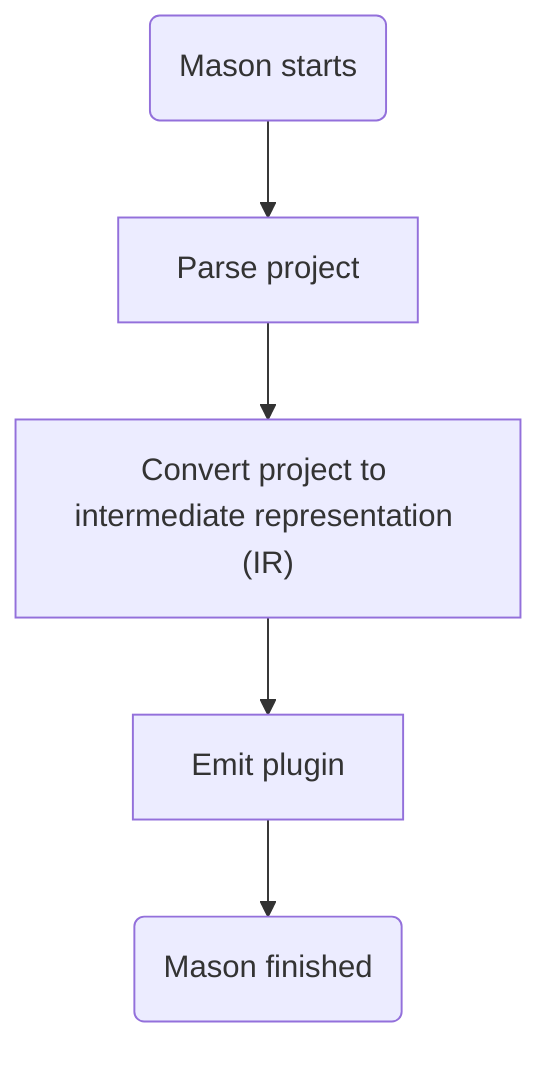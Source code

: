 graph TD
	Start(Mason starts) --> ParseProject
    ParseProject[Parse project] --> ConvertToIR
    ConvertToIR["Convert project to intermediate representation (IR)"] --> EmitPlugin
    EmitPlugin[Emit plugin] --> End
	End(Mason finished)